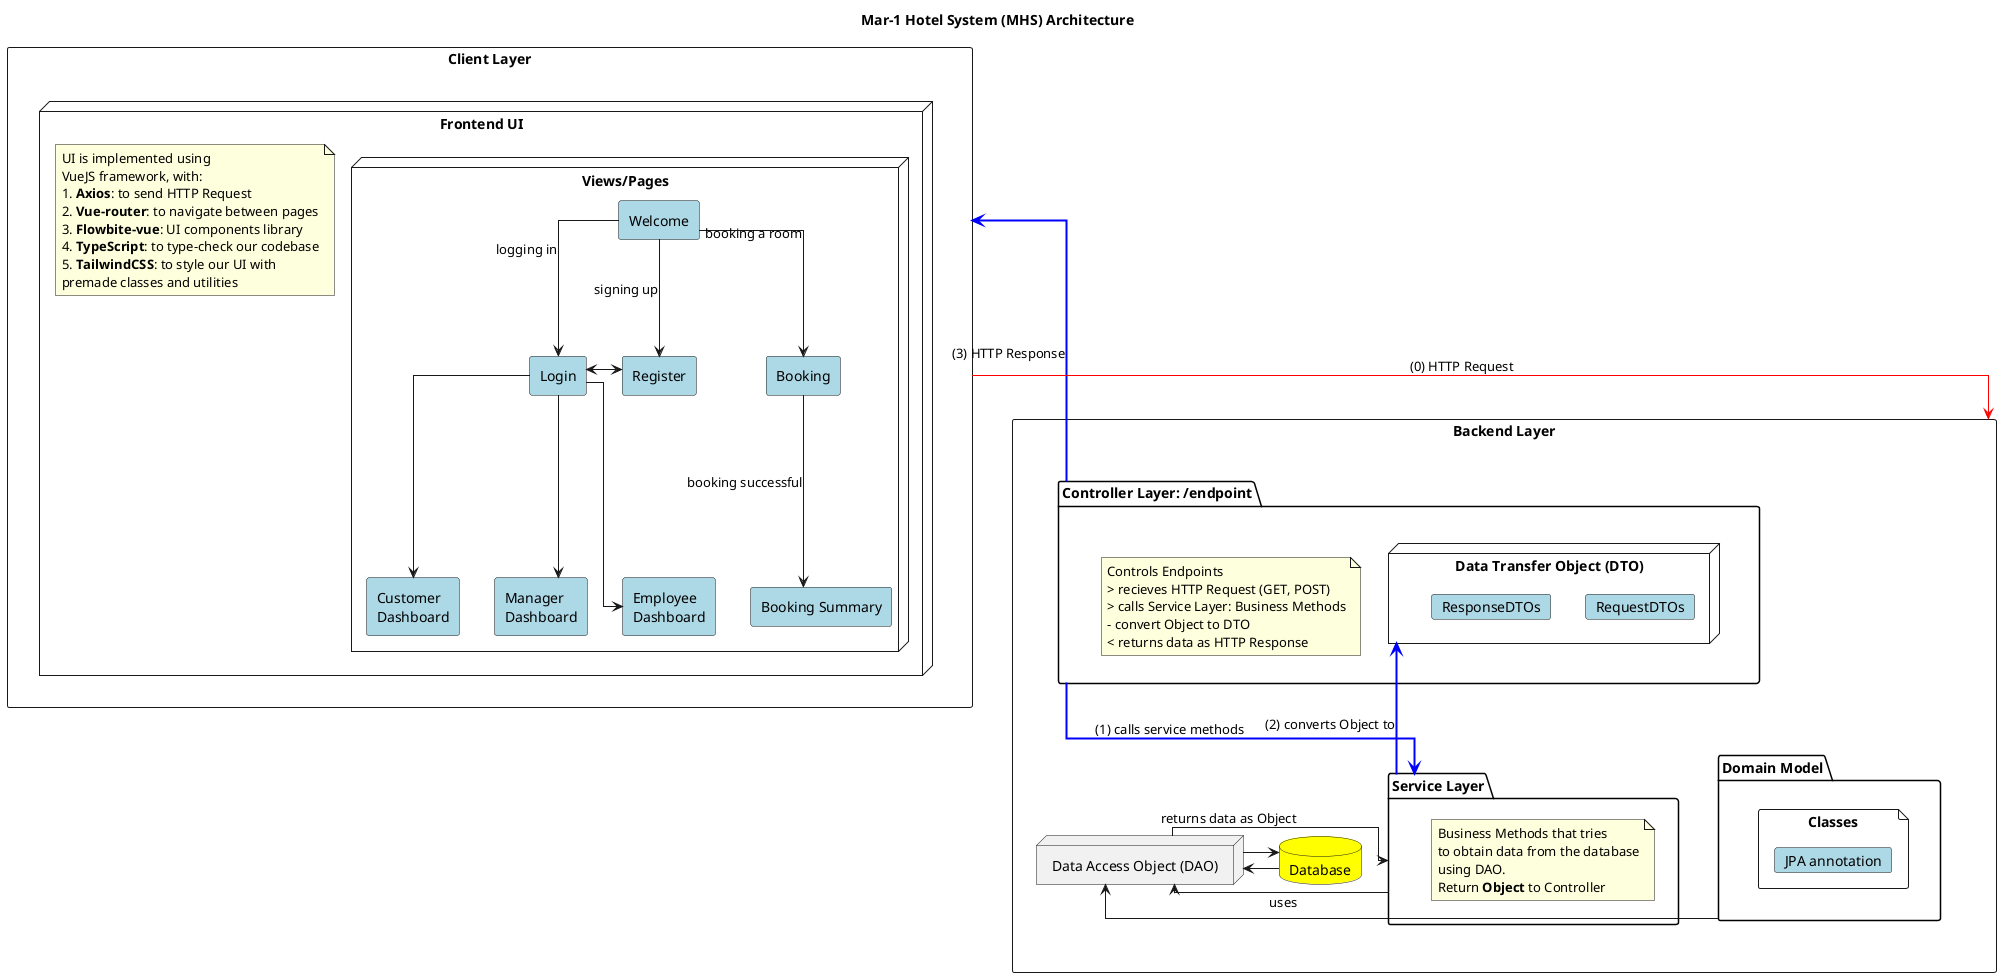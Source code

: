 @startuml BackendArchitecture
title "Mar-1 Hotel System (MHS) Architecture"
' Using PlantUML Deployment Diagram

rectangle Frontend as "Client Layer" {
    node UI as "Frontend UI" {
        note as UN
        UI is implemented using
        VueJS framework, with:
        # <b>Axios</b>: to send HTTP Request
        # <b>Vue-router</b>: to navigate between pages
        # <b>Flowbite-vue</b>: UI components library
        # <b>TypeScript</b>: to type-check our codebase
        # <b>TailwindCSS</b>: to style our UI with
        premade classes and utilities
        end note

        node Pages as "Views/Pages" {
            rectangle "Welcome" as wc #LightBlue
            rectangle "Login" as l #LightBlue
            rectangle "Register" as r #LightBlue
            rectangle "Booking" as b #LightBlue
            rectangle "Booking Summary" as bs #LightBlue
            rectangle "Customer\nDashboard" as c #LightBlue
            rectangle "Manager\nDashboard" as m #LightBlue
            rectangle "Employee\nDashboard" as e #LightBlue

            wc --> b : booking a room
            wc --> l : logging in
            wc --> r: signing up

            b -down-> bs : booking successful
            r <-left-> l

            l -down-> c
            l --> m
            l --> e

        }
    }
}

rectangle Backend as "Backend Layer" {
    together {
        package DM as "Domain Model" {
            file DM_C as "Classes" {
                card "JPA annotation" #LightBlue
            }
        }
        node DAO as "Data Access Object (DAO)"
        database DB as "Database" #Yellow


        DM --right-> DAO
        DAO --> DB
        DB --> DAO

        package Service as "Service Layer" {
            note as SN
            Business Methods that tries
            to obtain data from the database
            using DAO.
            Return <b>Object</b> to Controller
            end note
        }
        DAO -up-> Service : "returns data as Object"
        Service -left-> DAO : "uses"
    }
    package Controller as "Controller Layer: /endpoint" {
        note as CN
        Controls Endpoints
        > recieves HTTP Request (GET, POST)
        > calls Service Layer: Business Methods
        - convert Object to DTO
        < returns data as HTTP Response
        end note

        node DTO as "Data Transfer Object (DTO)" {
            card "RequestDTOs" #LightBlue
            card "ResponseDTOs" #LightBlue
        }

    }


    Service -up[#blue,bold]-> DTO : (2) converts Object to
    Service <-left[#blue,bold]- Controller : (1) calls service methods
}

Controller --[#blue,bold]up-> Frontend : (3) HTTP Response
Backend <-[#red]down- Frontend : (0) HTTP Request

skinparam Linetype ortho

@enduml
